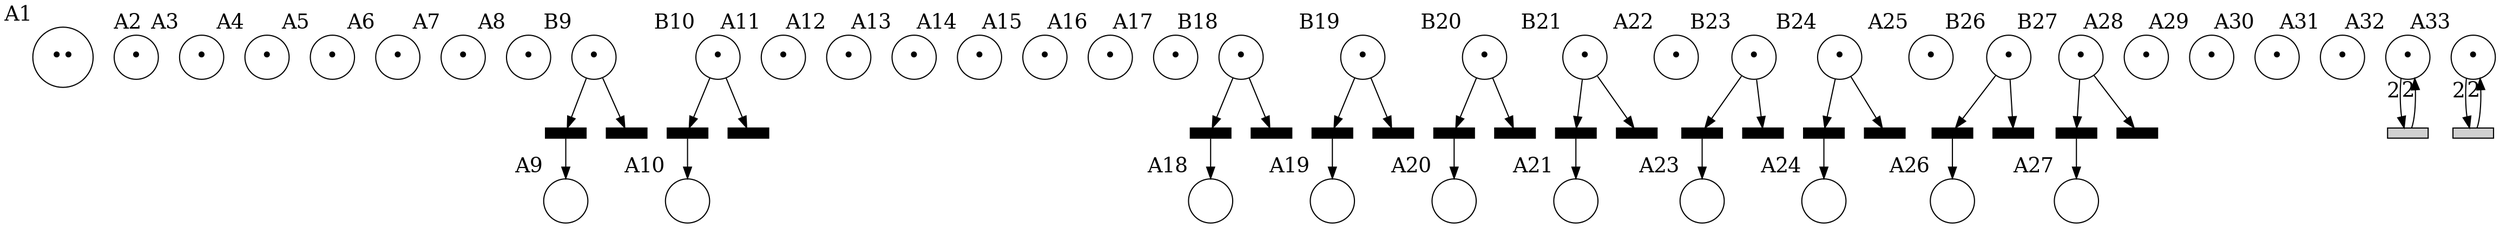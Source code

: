 digraph G {

	node[fontsize=18];
	edge[fontsize=18];
	A1 [shape=circle,xlabel="A1",label="••",pos="0.000000,0.000000!"];
	A2 [shape=circle,xlabel="A2",label="•",pos="0.000000,0.974279!"];
	A3 [shape=circle,xlabel="A3",label="•",pos="0.000000,1.948557!"];
	A4 [shape=circle,xlabel="A4",label="•",pos="0.000000,2.922836!"];
	A5 [shape=circle,xlabel="A5",label="•",pos="-0.974279,3.409975!"];
	A6 [shape=circle,xlabel="A6",label="•",pos="-1.948557,3.897114!"];
	A7 [shape=circle,xlabel="A7",label="•",pos="-2.922836,4.384254!"];
	A8 [shape=circle,xlabel="A8",label="•",pos="-2.922836,5.358532!"];
	A9 [shape=circle,xlabel="A9",label=" ",pos="0.974279,3.409975!"];
	B9 [shape=circle,xlabel="B9",label="•"];
	A10 [shape=circle,xlabel="A10",label=" ",pos="1.948557,3.897114!"];
	B10 [shape=circle,xlabel="B10",label="•"];
	A11 [shape=circle,xlabel="A11",label="•",pos="2.922836,4.384254!"];
	A12 [shape=circle,xlabel="A12",label="•",pos="2.922836,5.358532!"];
	A13 [shape=circle,xlabel="A13",label="•",pos="-2.922836,6.332811!"];
	A14 [shape=circle,xlabel="A14",label="•",pos="-2.922836,7.307089!"];
	A15 [shape=circle,xlabel="A15",label="•",pos="-2.922836,8.281368!"];
	A16 [shape=circle,xlabel="A16",label="•",pos="-2.922836,9.255647!"];
	A17 [shape=circle,xlabel="A17",label="•",pos="-2.922836,10.229925!"];
	A18 [shape=circle,xlabel="A18",label=" ",pos="2.922836,6.332811!"];
	B18 [shape=circle,xlabel="B18",label="•"];
	A19 [shape=circle,xlabel="A19",label=" ",pos="2.922836,7.307089!"];
	B19 [shape=circle,xlabel="B19",label="•"];
	A20 [shape=circle,xlabel="A20",label=" ",pos="2.922836,8.281368!"];
	B20 [shape=circle,xlabel="B20",label="•"];
	A21 [shape=circle,xlabel="A21",label=" ",pos="2.922836,9.255647!"];
	B21 [shape=circle,xlabel="B21",label="•"];
	A22 [shape=circle,xlabel="A22",label="•",pos="2.922836,10.229925!"];
	A23 [shape=circle,xlabel="A23",label=" ",pos="-1.948557,6.332811!"];
	B23 [shape=circle,xlabel="B23",label="•"];
	A24 [shape=circle,xlabel="A24",label=" ",pos="-0.974279,6.819950!"];
	B24 [shape=circle,xlabel="B24",label="•"];
	A25 [shape=circle,xlabel="A25",label="•",pos="0.000000,7.307089!"];
	A26 [shape=circle,xlabel="A26",label=" ",pos="0.974279,7.794229!"];
	B26 [shape=circle,xlabel="B26",label="•"];
	A27 [shape=circle,xlabel="A27",label=" ",pos="1.948557,8.281368!"];
	B27 [shape=circle,xlabel="B27",label="•"];
	A28 [shape=circle,xlabel="A28",label="•",pos="1.948557,6.332811!"];
	A29 [shape=circle,xlabel="A29",label="•",pos="0.974279,6.819950!"];
	A30 [shape=circle,xlabel="A30",label="•",pos="-0.974279,7.794229!"];
	A31 [shape=circle,xlabel="A31",label="•",pos="-1.948557,8.281368!"];
	A32 [shape=circle,xlabel="A32",label="•",pos="-2.922836,11.204204!"];
	A33 [shape=circle,xlabel="A33",label="•",pos="2.922836,11.204204!"];
	tb9 [shape=rect,fixedsize=true,height=0.12,width=0.5,style=filled,fillcolor=black,xlabel="",label=""];
	tAb9 [shape=rect,fixedsize=true,height=0.12,width=0.5,style=filled,fillcolor=black,xlabel="",label=""];
	tb10 [shape=rect,fixedsize=true,height=0.12,width=0.5,style=filled,fillcolor=black,xlabel="",label=""];
	tAb10 [shape=rect,fixedsize=true,height=0.12,width=0.5,style=filled,fillcolor=black,xlabel="",label=""];
	tb18 [shape=rect,fixedsize=true,height=0.12,width=0.5,style=filled,fillcolor=black,xlabel="",label=""];
	tAb18 [shape=rect,fixedsize=true,height=0.12,width=0.5,style=filled,fillcolor=black,xlabel="",label=""];
	tb19 [shape=rect,fixedsize=true,height=0.12,width=0.5,style=filled,fillcolor=black,xlabel="",label=""];
	tAb19 [shape=rect,fixedsize=true,height=0.12,width=0.5,style=filled,fillcolor=black,xlabel="",label=""];
	tb20 [shape=rect,fixedsize=true,height=0.12,width=0.5,style=filled,fillcolor=black,xlabel="",label=""];
	tAb20 [shape=rect,fixedsize=true,height=0.12,width=0.5,style=filled,fillcolor=black,xlabel="",label=""];
	tb21 [shape=rect,fixedsize=true,height=0.12,width=0.5,style=filled,fillcolor=black,xlabel="",label=""];
	tAb21 [shape=rect,fixedsize=true,height=0.12,width=0.5,style=filled,fillcolor=black,xlabel="",label=""];
	tb23 [shape=rect,fixedsize=true,height=0.12,width=0.5,style=filled,fillcolor=black,xlabel="",label=""];
	tAb23 [shape=rect,fixedsize=true,height=0.12,width=0.5,style=filled,fillcolor=black,xlabel="",label=""];
	tb24 [shape=rect,fixedsize=true,height=0.12,width=0.5,style=filled,fillcolor=black,xlabel="",label=""];
	tAb24 [shape=rect,fixedsize=true,height=0.12,width=0.5,style=filled,fillcolor=black,xlabel="",label=""];
	tb26 [shape=rect,fixedsize=true,height=0.12,width=0.5,style=filled,fillcolor=black,xlabel="",label=""];
	tAb26 [shape=rect,fixedsize=true,height=0.12,width=0.5,style=filled,fillcolor=black,xlabel="",label=""];
	tb27 [shape=rect,fixedsize=true,height=0.12,width=0.5,style=filled,fillcolor=black,xlabel="",label=""];
	tAb27 [shape=rect,fixedsize=true,height=0.12,width=0.5,style=filled,fillcolor=black,xlabel="",label=""];
	tloop32 [shape=rect,fixedsize=true,height=0.12,width=0.5,style=filled,fillcolor="#D0D0D0",xlabel="",label=""];
	tloop33 [shape=rect,fixedsize=true,height=0.12,width=0.5,style=filled,fillcolor="#D0D0D0",xlabel="",label=""];
	B9 -> tb9;
	B9 -> tAb9;
	B10 -> tb10;
	B10 -> tAb10;
	B18 -> tb18;
	B18 -> tAb18;
	B19 -> tb19;
	B19 -> tAb19;
	B20 -> tb20;
	B20 -> tAb20;
	B21 -> tb21;
	B21 -> tAb21;
	B23 -> tb23;
	B23 -> tAb23;
	B24 -> tb24;
	B24 -> tAb24;
	B26 -> tb26;
	B26 -> tAb26;
	B27 -> tb27;
	B27 -> tAb27;
	A32 -> tloop32 [xlabel="2"];
	A33 -> tloop33 [xlabel="2"];
	tb9 -> A9;
	tb10 -> A10;
	tb18 -> A18;
	tb19 -> A19;
	tb20 -> A20;
	tb21 -> A21;
	tb23 -> A23;
	tb24 -> A24;
	tb26 -> A26;
	tb27 -> A27;
	tloop32 -> A32 [xlabel="2"];
	tloop33 -> A33 [xlabel="2"];
}
